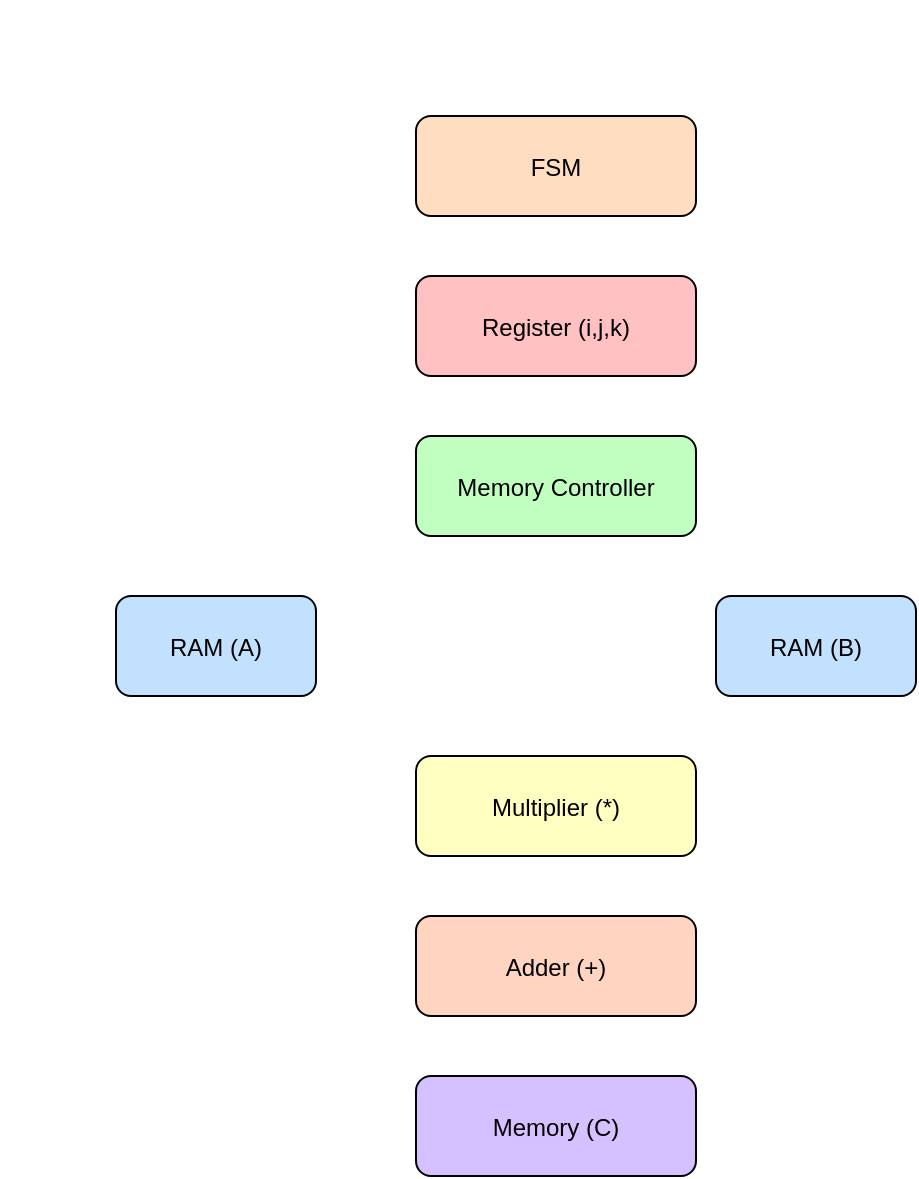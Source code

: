 <?xml version="1.0" encoding="UTF-8"?>
<mxfile>
  <diagram id="matrix_mult" name="Matrix Multiplication">
    <mxGraphModel dx="1086" dy="629" grid="1" gridSize="10" guides="1" tooltips="1" connect="1" arrows="1" fold="1" page="1" pageScale="1" pageWidth="827" pageHeight="1169" math="0" shadow="0">
      <root>
        <mxCell id="0" />
        <mxCell id="1" parent="0" />
        
        <!-- FSM -->
        <mxCell id="2" value="FSM" style="shape=rectangle;fillColor=#FFDDC1;strokeColor=#000000;rounded=1;" vertex="1" parent="1">
          <mxGeometry x="200" y="50" width="140" height="50" as="geometry" />
        </mxCell>
        
        <!-- Register i,j,k -->
        <mxCell id="3" value="Register (i,j,k)" style="shape=rectangle;fillColor=#FFC1C1;strokeColor=#000000;rounded=1;" vertex="1" parent="1">
          <mxGeometry x="200" y="130" width="140" height="50" as="geometry" />
        </mxCell>
        
        <!-- Memory Controller -->
        <mxCell id="4" value="Memory Controller" style="shape=rectangle;fillColor=#C1FFC1;strokeColor=#000000;rounded=1;" vertex="1" parent="1">
          <mxGeometry x="200" y="210" width="140" height="50" as="geometry" />
        </mxCell>
        
        <!-- RAM A -->
        <mxCell id="5" value="RAM (A)" style="shape=rectangle;fillColor=#C1E1FF;strokeColor=#000000;rounded=1;" vertex="1" parent="1">
          <mxGeometry x="50" y="290" width="100" height="50" as="geometry" />
        </mxCell>
        
        <!-- RAM B -->
        <mxCell id="6" value="RAM (B)" style="shape=rectangle;fillColor=#C1E1FF;strokeColor=#000000;rounded=1;" vertex="1" parent="1">
          <mxGeometry x="350" y="290" width="100" height="50" as="geometry" />
        </mxCell>
        
        <!-- Multiplier -->
        <mxCell id="7" value="Multiplier (*)" style="shape=rectangle;fillColor=#FFFFC1;strokeColor=#000000;rounded=1;" vertex="1" parent="1">
          <mxGeometry x="200" y="370" width="140" height="50" as="geometry" />
        </mxCell>
        
        <!-- Adder -->
        <mxCell id="8" value="Adder (+)" style="shape=rectangle;fillColor=#FFD5C1;strokeColor=#000000;rounded=1;" vertex="1" parent="1">
          <mxGeometry x="200" y="450" width="140" height="50" as="geometry" />
        </mxCell>
        
        <!-- Memory C -->
        <mxCell id="9" value="Memory (C)" style="shape=rectangle;fillColor=#D5C1FF;strokeColor=#000000;rounded=1;" vertex="1" parent="1">
          <mxGeometry x="200" y="530" width="140" height="50" as="geometry" />
        </mxCell>
        
        <!-- Connections -->
        <mxCell id="10" edge="1" parent="1" source="2" target="3" style="edgeStyle=elbowEdgeStyle;" />
        <mxCell id="11" edge="1" parent="1" source="3" target="4" style="edgeStyle=elbowEdgeStyle;" />
        <mxCell id="12" edge="1" parent="1" source="4" target="5" style="edgeStyle=elbowEdgeStyle;" />
        <mxCell id="13" edge="1" parent="1" source="4" target="6" style="edgeStyle=elbowEdgeStyle;" />
        <mxCell id="14" edge="1" parent="1" source="5" target="7" style="edgeStyle=elbowEdgeStyle;" />
        <mxCell id="15" edge="1" parent="1" source="6" target="7" style="edgeStyle=elbowEdgeStyle;" />
        <mxCell id="16" edge="1" parent="1" source="7" target="8" style="edgeStyle=elbowEdgeStyle;" />
        <mxCell id="17" edge="1" parent="1" source="8" target="9" style="edgeStyle=elbowEdgeStyle;" />
      </root>
    </mxGraphModel>
  </diagram>
</mxfile>
